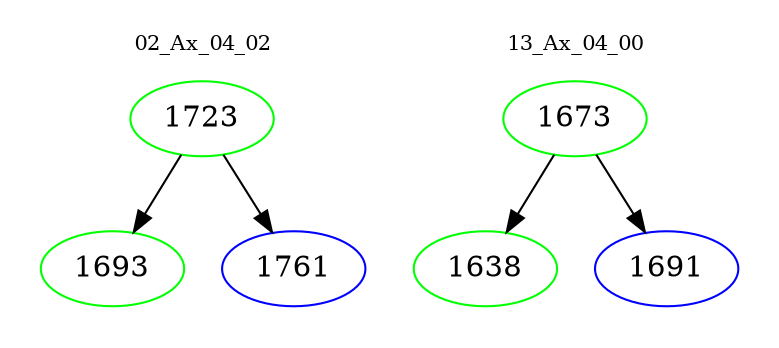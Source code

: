 digraph{
subgraph cluster_0 {
color = white
label = "02_Ax_04_02";
fontsize=10;
T0_1723 [label="1723", color="green"]
T0_1723 -> T0_1693 [color="black"]
T0_1693 [label="1693", color="green"]
T0_1723 -> T0_1761 [color="black"]
T0_1761 [label="1761", color="blue"]
}
subgraph cluster_1 {
color = white
label = "13_Ax_04_00";
fontsize=10;
T1_1673 [label="1673", color="green"]
T1_1673 -> T1_1638 [color="black"]
T1_1638 [label="1638", color="green"]
T1_1673 -> T1_1691 [color="black"]
T1_1691 [label="1691", color="blue"]
}
}
